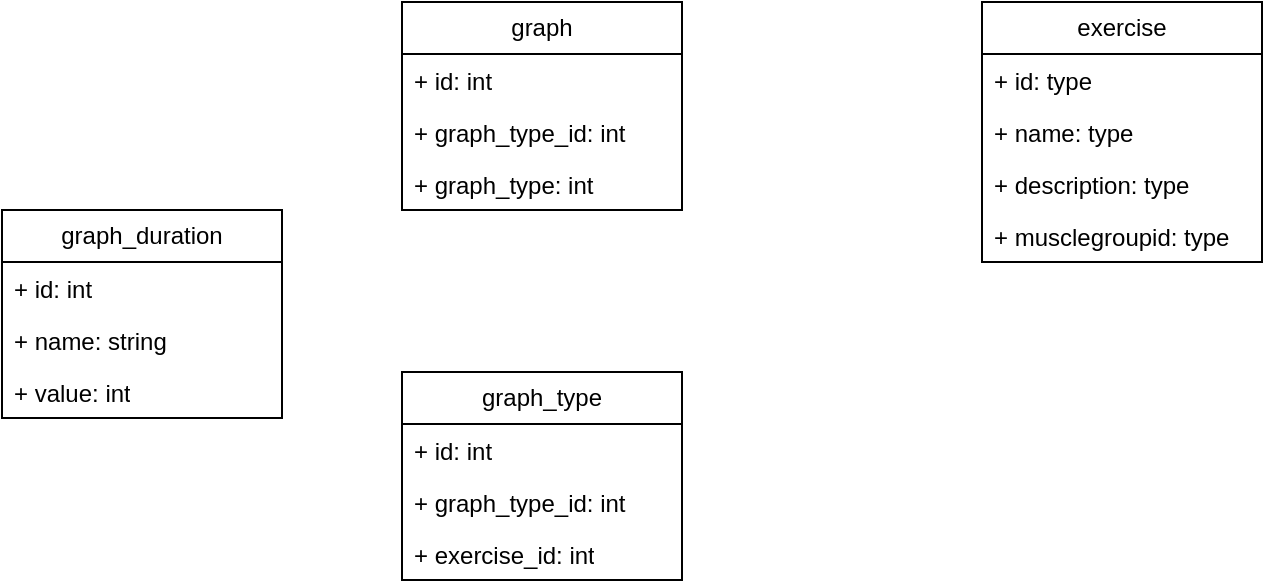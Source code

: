 <mxfile version="24.8.3">
  <diagram name="Pagina-1" id="xOTyJJ1SuWXZLEOaU3X_">
    <mxGraphModel dx="704" dy="631" grid="1" gridSize="10" guides="1" tooltips="1" connect="1" arrows="1" fold="1" page="1" pageScale="1" pageWidth="827" pageHeight="1169" math="0" shadow="0">
      <root>
        <mxCell id="0" />
        <mxCell id="1" parent="0" />
        <mxCell id="wXvSbGBESimgl5GfvEfG-14" value="exercise" style="swimlane;fontStyle=0;childLayout=stackLayout;horizontal=1;startSize=26;fillColor=none;horizontalStack=0;resizeParent=1;resizeParentMax=0;resizeLast=0;collapsible=1;marginBottom=0;whiteSpace=wrap;html=1;" parent="1" vertex="1">
          <mxGeometry x="510" y="400" width="140" height="130" as="geometry" />
        </mxCell>
        <mxCell id="wXvSbGBESimgl5GfvEfG-15" value="+ id: type" style="text;strokeColor=none;fillColor=none;align=left;verticalAlign=top;spacingLeft=4;spacingRight=4;overflow=hidden;rotatable=0;points=[[0,0.5],[1,0.5]];portConstraint=eastwest;whiteSpace=wrap;html=1;" parent="wXvSbGBESimgl5GfvEfG-14" vertex="1">
          <mxGeometry y="26" width="140" height="26" as="geometry" />
        </mxCell>
        <mxCell id="wXvSbGBESimgl5GfvEfG-16" value="+ name: type" style="text;strokeColor=none;fillColor=none;align=left;verticalAlign=top;spacingLeft=4;spacingRight=4;overflow=hidden;rotatable=0;points=[[0,0.5],[1,0.5]];portConstraint=eastwest;whiteSpace=wrap;html=1;" parent="wXvSbGBESimgl5GfvEfG-14" vertex="1">
          <mxGeometry y="52" width="140" height="26" as="geometry" />
        </mxCell>
        <mxCell id="wXvSbGBESimgl5GfvEfG-17" value="+ description: type" style="text;strokeColor=none;fillColor=none;align=left;verticalAlign=top;spacingLeft=4;spacingRight=4;overflow=hidden;rotatable=0;points=[[0,0.5],[1,0.5]];portConstraint=eastwest;whiteSpace=wrap;html=1;" parent="wXvSbGBESimgl5GfvEfG-14" vertex="1">
          <mxGeometry y="78" width="140" height="26" as="geometry" />
        </mxCell>
        <mxCell id="wXvSbGBESimgl5GfvEfG-19" value="+ musclegroupid: type" style="text;strokeColor=none;fillColor=none;align=left;verticalAlign=top;spacingLeft=4;spacingRight=4;overflow=hidden;rotatable=0;points=[[0,0.5],[1,0.5]];portConstraint=eastwest;whiteSpace=wrap;html=1;" parent="wXvSbGBESimgl5GfvEfG-14" vertex="1">
          <mxGeometry y="104" width="140" height="26" as="geometry" />
        </mxCell>
        <mxCell id="NhmbftIyJaAVwl-Heu-I-1" value="graph" style="swimlane;fontStyle=0;childLayout=stackLayout;horizontal=1;startSize=26;fillColor=none;horizontalStack=0;resizeParent=1;resizeParentMax=0;resizeLast=0;collapsible=1;marginBottom=0;whiteSpace=wrap;html=1;" vertex="1" parent="1">
          <mxGeometry x="220" y="400" width="140" height="104" as="geometry" />
        </mxCell>
        <mxCell id="NhmbftIyJaAVwl-Heu-I-2" value="+ id: int" style="text;strokeColor=none;fillColor=none;align=left;verticalAlign=top;spacingLeft=4;spacingRight=4;overflow=hidden;rotatable=0;points=[[0,0.5],[1,0.5]];portConstraint=eastwest;whiteSpace=wrap;html=1;" vertex="1" parent="NhmbftIyJaAVwl-Heu-I-1">
          <mxGeometry y="26" width="140" height="26" as="geometry" />
        </mxCell>
        <mxCell id="NhmbftIyJaAVwl-Heu-I-3" value="+ graph_type_id: int" style="text;strokeColor=none;fillColor=none;align=left;verticalAlign=top;spacingLeft=4;spacingRight=4;overflow=hidden;rotatable=0;points=[[0,0.5],[1,0.5]];portConstraint=eastwest;whiteSpace=wrap;html=1;" vertex="1" parent="NhmbftIyJaAVwl-Heu-I-1">
          <mxGeometry y="52" width="140" height="26" as="geometry" />
        </mxCell>
        <mxCell id="NhmbftIyJaAVwl-Heu-I-4" value="+ graph_type: int" style="text;strokeColor=none;fillColor=none;align=left;verticalAlign=top;spacingLeft=4;spacingRight=4;overflow=hidden;rotatable=0;points=[[0,0.5],[1,0.5]];portConstraint=eastwest;whiteSpace=wrap;html=1;" vertex="1" parent="NhmbftIyJaAVwl-Heu-I-1">
          <mxGeometry y="78" width="140" height="26" as="geometry" />
        </mxCell>
        <mxCell id="NhmbftIyJaAVwl-Heu-I-5" value="graph_type" style="swimlane;fontStyle=0;childLayout=stackLayout;horizontal=1;startSize=26;fillColor=none;horizontalStack=0;resizeParent=1;resizeParentMax=0;resizeLast=0;collapsible=1;marginBottom=0;whiteSpace=wrap;html=1;" vertex="1" parent="1">
          <mxGeometry x="220" y="585" width="140" height="104" as="geometry" />
        </mxCell>
        <mxCell id="NhmbftIyJaAVwl-Heu-I-6" value="+ id: int" style="text;strokeColor=none;fillColor=none;align=left;verticalAlign=top;spacingLeft=4;spacingRight=4;overflow=hidden;rotatable=0;points=[[0,0.5],[1,0.5]];portConstraint=eastwest;whiteSpace=wrap;html=1;" vertex="1" parent="NhmbftIyJaAVwl-Heu-I-5">
          <mxGeometry y="26" width="140" height="26" as="geometry" />
        </mxCell>
        <mxCell id="NhmbftIyJaAVwl-Heu-I-7" value="+ graph_type_id: int" style="text;strokeColor=none;fillColor=none;align=left;verticalAlign=top;spacingLeft=4;spacingRight=4;overflow=hidden;rotatable=0;points=[[0,0.5],[1,0.5]];portConstraint=eastwest;whiteSpace=wrap;html=1;" vertex="1" parent="NhmbftIyJaAVwl-Heu-I-5">
          <mxGeometry y="52" width="140" height="26" as="geometry" />
        </mxCell>
        <mxCell id="NhmbftIyJaAVwl-Heu-I-8" value="+ exercise_id: int" style="text;strokeColor=none;fillColor=none;align=left;verticalAlign=top;spacingLeft=4;spacingRight=4;overflow=hidden;rotatable=0;points=[[0,0.5],[1,0.5]];portConstraint=eastwest;whiteSpace=wrap;html=1;" vertex="1" parent="NhmbftIyJaAVwl-Heu-I-5">
          <mxGeometry y="78" width="140" height="26" as="geometry" />
        </mxCell>
        <mxCell id="NhmbftIyJaAVwl-Heu-I-9" value="graph_duration" style="swimlane;fontStyle=0;childLayout=stackLayout;horizontal=1;startSize=26;fillColor=none;horizontalStack=0;resizeParent=1;resizeParentMax=0;resizeLast=0;collapsible=1;marginBottom=0;whiteSpace=wrap;html=1;" vertex="1" parent="1">
          <mxGeometry x="20" y="504" width="140" height="104" as="geometry" />
        </mxCell>
        <mxCell id="NhmbftIyJaAVwl-Heu-I-10" value="+ id: int" style="text;strokeColor=none;fillColor=none;align=left;verticalAlign=top;spacingLeft=4;spacingRight=4;overflow=hidden;rotatable=0;points=[[0,0.5],[1,0.5]];portConstraint=eastwest;whiteSpace=wrap;html=1;" vertex="1" parent="NhmbftIyJaAVwl-Heu-I-9">
          <mxGeometry y="26" width="140" height="26" as="geometry" />
        </mxCell>
        <mxCell id="NhmbftIyJaAVwl-Heu-I-11" value="+ name: string" style="text;strokeColor=none;fillColor=none;align=left;verticalAlign=top;spacingLeft=4;spacingRight=4;overflow=hidden;rotatable=0;points=[[0,0.5],[1,0.5]];portConstraint=eastwest;whiteSpace=wrap;html=1;" vertex="1" parent="NhmbftIyJaAVwl-Heu-I-9">
          <mxGeometry y="52" width="140" height="26" as="geometry" />
        </mxCell>
        <mxCell id="NhmbftIyJaAVwl-Heu-I-12" value="+ value: int" style="text;strokeColor=none;fillColor=none;align=left;verticalAlign=top;spacingLeft=4;spacingRight=4;overflow=hidden;rotatable=0;points=[[0,0.5],[1,0.5]];portConstraint=eastwest;whiteSpace=wrap;html=1;" vertex="1" parent="NhmbftIyJaAVwl-Heu-I-9">
          <mxGeometry y="78" width="140" height="26" as="geometry" />
        </mxCell>
      </root>
    </mxGraphModel>
  </diagram>
</mxfile>
